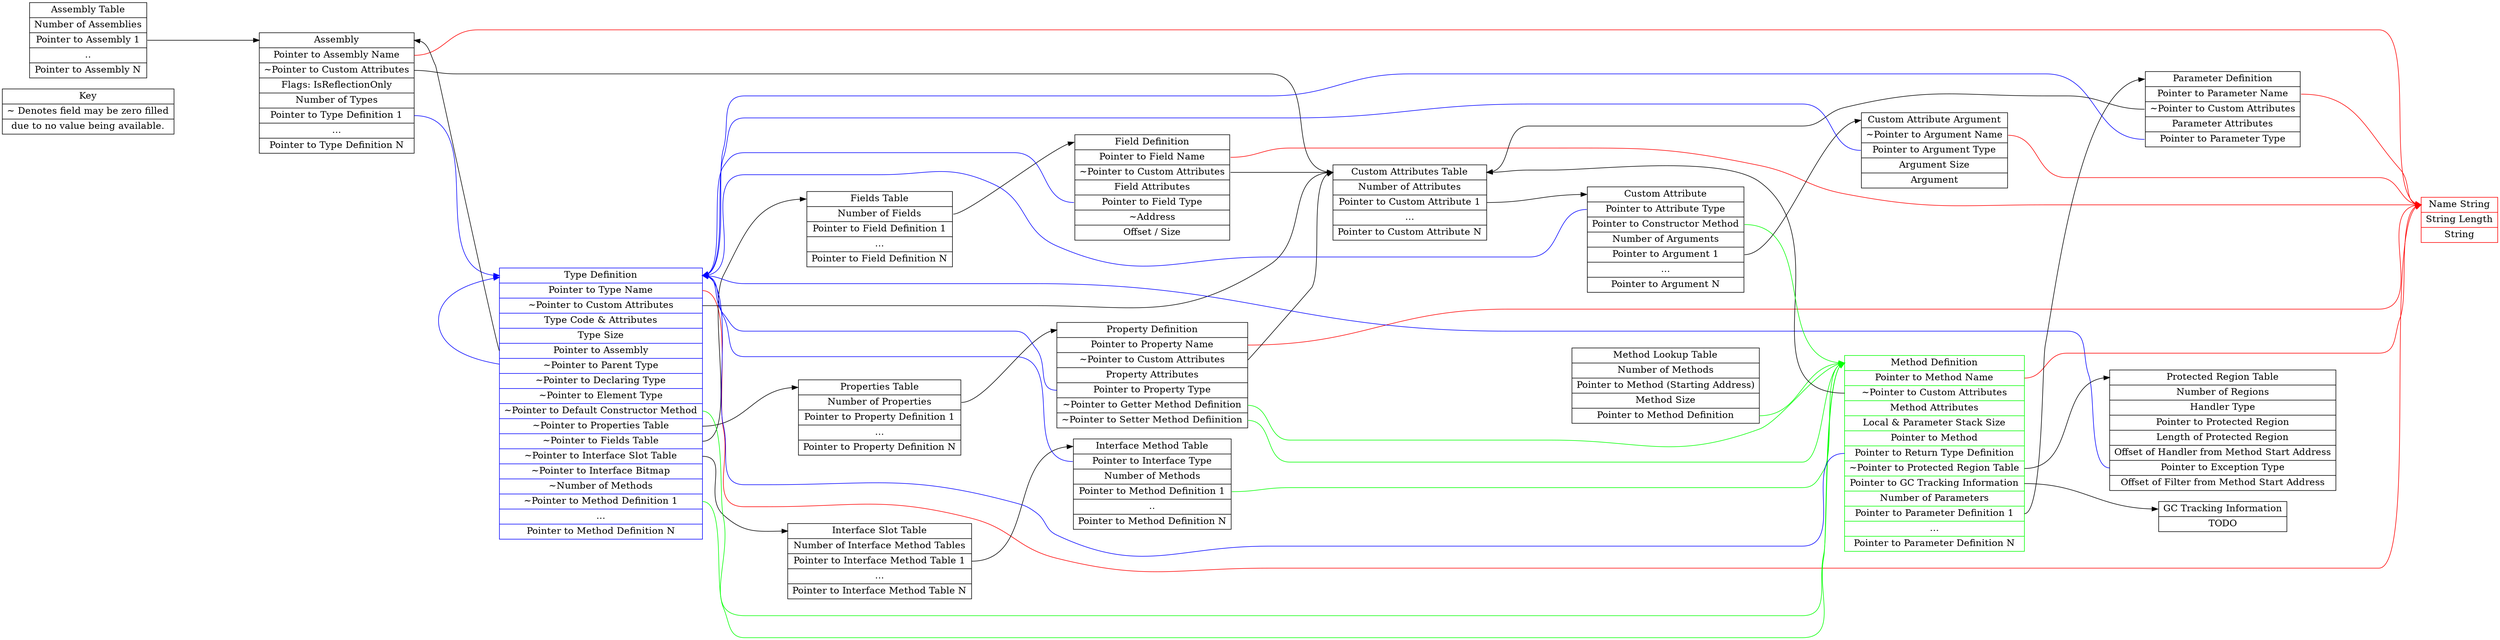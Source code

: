 digraph g {
graph [
rankdir = "LR"
];
node [
fontsize = "16"
shape = "ellipse"
];
edge [
minlen = "4"
];

"Key" [
label = "<f0>Key|<f1>~ Denotes field may be zero filled|due to no value being available."
shape = "record"
];

"NameString" [
label = "<f0>Name String|<f1>String Length|<f2>String"
shape = "record"
color = "red"
];

"AssemblyListTable" [
label = "<f0>Assembly Table|<f1>Number of Assemblies|<f2>Pointer to Assembly 1|..|Pointer to Assembly N"
shape = "record"
];

"AssemblyDefinition" [
label = "<f0>Assembly|<f1>Pointer to Assembly Name|<f2>~Pointer to Custom Attributes|<f3>Flags: IsReflectionOnly|<f4>Number of Types|<f5>Pointer to Type  Definition 1|...|Pointer to Type  Definition N"
shape = "record"
];

"TypeDefinition" [
label = "<f0>Type Definition|<f1>Pointer to Type Name|<f2>~Pointer to Custom Attributes|<f3>Type Code & Attributes|<f4>Type Size|<f5>Pointer to Assembly|<f6>~Pointer to Parent Type|<f7>~Pointer to Declaring Type|<f8>~Pointer to Element Type|<f9>~Pointer to Default Constructor Method|<f10>~Pointer to Properties Table|<f11>~Pointer to Fields Table|<f12>~Pointer to Interface Slot Table|<f13>~Pointer to Interface Bitmap|<f14>~Number of Methods|<f15>~Pointer to Method Definition 1|...|Pointer to Method Definition N"
shape = "record"
color = "blue"
];

"FieldsTable" [
label = "<f0>Fields Table|<f1>Number of Fields|<f1>Pointer to Field Definition 1|...|Pointer to Field Definition N"
shape = "record"
];

"FieldDefinition" [
label = "<f0>Field Definition|<f1>Pointer to Field Name|<f2>~Pointer to Custom Attributes|<f3>Field Attributes|<f4>Pointer to Field Type|<f5>~Address|<f6>Offset / Size"
shape = "record"
];

"PropertiesTable" [
label = "<f0>Properties Table|<f1>Number of Properties|<f1>Pointer to Property Definition 1|...|Pointer to Property Definition N"
shape = "record"
];

"PropertyDefinition" [
label = "<f0>Property Definition|<f1>Pointer to Property Name|<f2>~Pointer to Custom Attributes|<f3>Property Attributes|<f4>Pointer to Property Type|<f5>~Pointer to Getter Method Definition|<f6>~Pointer to Setter Method Defiinition"
shape = "record"
];

"MethodLookupTable" [
label = "<f0>Method Lookup Table|Number of Methods|<f1>Pointer to Method (Starting Address)|<f2>Method Size|<f3>Pointer to Method Definition"
shape = "record"
];

"ProtectedRegionTable" [
label = "<f0>Protected Region Table|Number of Regions|<f1>Handler Type|<f2>Pointer to Protected Region|<f3>Length of Protected Region|<f4>Offset of Handler from Method Start Address|<f5>Pointer to Exception Type|<f6>Offset of Filter from Method Start Address"
shape = "record"
];

"InterfaceSlotTable" [
label = "<f0>Interface Slot Table|<f1>Number of Interface Method Tables|<f2>Pointer to Interface Method Table 1|...|Pointer to Interface Method Table N"
shape = "record"
];

"InterfaceMethodTable" [
label = "<f0>Interface Method Table|<f1>Pointer to Interface Type|<f2>Number of Methods|<f3>Pointer to Method Definition 1|..|Pointer to Method Definition N"
shape = "record"
];

"MethodDefinition" [
label = "<f0>Method Definition|<f1>Pointer to Method Name|<f2>~Pointer to Custom Attributes|<f3>Method Attributes|<f4>Local & Parameter Stack Size|<f5>Pointer to Method|<f6>Pointer to Return Type Definition|<f7>~Pointer to Protected Region Table|<f8>Pointer to GC Tracking Information|<f9>Number of Parameters|<f10>Pointer to Parameter Definition 1|...|Pointer to Parameter Definition N"
shape = "record"
color = "green"
];

"ParameterDefinition" [
label = "<f0>Parameter Definition|<f1>Pointer to Parameter Name|<f2>~Pointer to Custom Attributes|<f3>Parameter Attributes|<f4>Pointer to Parameter Type"
shape = "record"
];

"GCTrackingInformation" [
label = "<f0>GC Tracking Information|TODO"
shape = "record"
];

"CustomAttributesTable" [
label = "<f0>Custom Attributes Table|<f1>Number of Attributes|<f2>Pointer to Custom Attribute 1|...|Pointer to Custom Attribute N"
shape = "record"
];

"CustomAttribute" [
label = "<f0>Custom Attribute|<f1>Pointer to Attribute Type|<f2>Pointer to Constructor Method|<f3>Number of Arguments|<f4>Pointer to Argument 1|...|Pointer to Argument N"
shape = "record"
];

"CustomAttributeArgument" [
label = "<f0>Custom Attribute Argument|<f1>~Pointer to Argument Name|<f2>Pointer to Argument Type | Argument Size|<f3>Argument"
shape = "record"
];

"CustomAttributesTable":f2 -> "CustomAttribute":f0 [
id = 0
];

"CustomAttribute":f1 -> "TypeDefinition":f0 [
id = 0
color = "blue"
];

"CustomAttribute":f2 -> "MethodDefinition":f0 [
id = 0
color = "green"
];

"CustomAttribute":f4 -> "CustomAttributeArgument":f0 [
id = 0
];

"CustomAttributeArgument":f1 -> "NameString":f0 [
id = 0
color = "red"
];

"CustomAttributeArgument":f2 -> "TypeDefinition":f0 [
id = 0
color = "blue"
];

"AssemblyListTable":f2 -> "AssemblyDefinition":f0 [
id = 0
];

"AssemblyDefinition":f1 -> "NameString":f0 [
id = 0
color = "red"
];

"AssemblyDefinition":f2 -> "CustomAttributesTable":f0 [
id = 0
];

"AssemblyDefinition":f5 -> "TypeDefinition":f0 [
id = 0
color = "blue"
];

"TypeDefinition":f1 -> "NameString":f0 [
id = 0
color = "red"
];

"TypeDefinition":f2 -> "CustomAttributesTable":f0 [
id = 0
];

"TypeDefinition":f5 -> "AssemblyDefinition":f0 [
id = 0
];

"TypeDefinition":f6 -> "TypeDefinition":f0 [
id = 0
color = "blue"
];

"TypeDefinition":f9 -> "MethodDefinition":f0 [
id = 0
color = "green"
];

"TypeDefinition":f10 -> "PropertiesTable":f0 [
id = 0
];

"TypeDefinition":f11 -> "FieldsTable":f0 [
id = 0
];

"TypeDefinition":f12 -> "InterfaceSlotTable":f0 [
id = 0
];

"TypeDefinition":f15 -> "MethodDefinition":f0 [
id = 0
color = "green"
];

"InterfaceSlotTable":f2 -> "InterfaceMethodTable":f0 [
id = 0
];

"InterfaceMethodTable":f1 -> "TypeDefinition":f0 [
id = 0
color = "blue"
];

"InterfaceMethodTable":f3 -> "MethodDefinition":f0 [
id = 0
color = "green"
];

"MethodLookupTable":f3 -> "MethodDefinition":f0 [
id = 0
color = "green"
];

"MethodDefinition":f7 -> "ProtectedRegionTable":f0 [
id = 0
];

"MethodDefinition":f1 -> "NameString":f0 [
id = 0
color = "red"
];

"MethodDefinition":f2 -> "CustomAttributesTable":f0 [
id = 0
];

"MethodDefinition":f6 -> "TypeDefinition":f0 [
id = 0
color = "blue"
];

"MethodDefinition":f8 -> "GCTrackingInformation":f0 [
id = 0
];

"MethodDefinition":f10 -> "ParameterDefinition":f0 [
id = 0
];

"ParameterDefinition":f1 -> "NameString":f0 [
id = 0
color = "red"
];

"ParameterDefinition":f2 -> "CustomAttributesTable":f0 [
id = 0
];

"ParameterDefinition":f4 -> "TypeDefinition":f0 [
id = 0
color = "blue"
];

"ProtectedRegionTable":f5 -> "TypeDefinition":f0 [
id = 0
color = "blue"
];

"FieldsTable":f1 -> "FieldDefinition":f0 [
id = 0
];

"FieldDefinition":f1 -> "NameString":f0 [
id = 0
color = "red"
];

"FieldDefinition":f2 -> "CustomAttributesTable":f0 [
id = 0
];

"FieldDefinition":f4 -> "TypeDefinition":f0 [
id = 0
color = "blue"
];

"PropertiesTable":f1 -> "PropertyDefinition":f0 [
id = 0
];

"PropertyDefinition":f1 -> "NameString":f0 [
id = 0
color = "red"
];

"PropertyDefinition":f2 -> "CustomAttributesTable":f0 [
id = 0
];

"PropertyDefinition":f4 -> "TypeDefinition":f0 [
id = 0
color = "blue"
];

"PropertyDefinition":f5 -> "MethodDefinition":f0 [
id = 0
color = "green"
];

"PropertyDefinition":f6 -> "MethodDefinition":f0 [
id = 0
color = "green"
];

}

